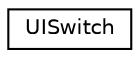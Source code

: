 digraph G
{
  edge [fontname="Helvetica",fontsize="10",labelfontname="Helvetica",labelfontsize="10"];
  node [fontname="Helvetica",fontsize="10",shape=record];
  rankdir="LR";
  Node1 [label="UISwitch",height=0.2,width=0.4,color="black", fillcolor="white", style="filled",URL="$class_u_i_switch.html"];
}
